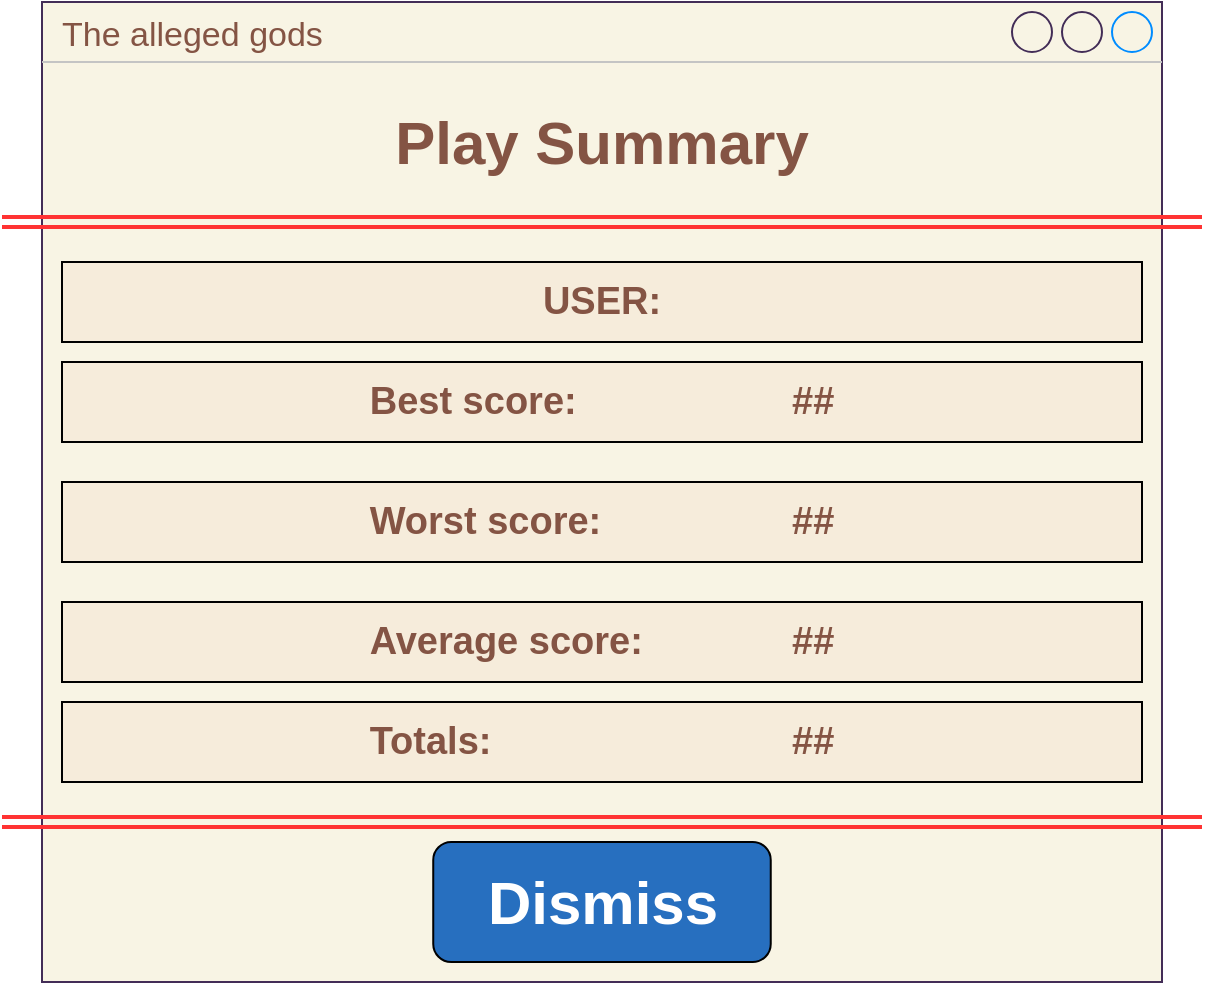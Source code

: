 <mxfile version="24.7.10">
  <diagram name="start GUI" id="iksDxQ5HEGY_t7do6rFN">
    <mxGraphModel dx="1434" dy="772" grid="1" gridSize="10" guides="1" tooltips="1" connect="1" arrows="1" fold="1" page="1" pageScale="1" pageWidth="850" pageHeight="1100" math="0" shadow="0">
      <root>
        <mxCell id="0" />
        <mxCell id="1" style="" parent="0" />
        <mxCell id="JEiM4xDWkNpShPy7EBwu-5" value="&lt;font color=&quot;#845444&quot;&gt;The alleged gods&lt;/font&gt;" style="strokeWidth=1;shadow=0;dashed=0;align=center;html=1;shape=mxgraph.mockup.containers.window;align=left;verticalAlign=top;spacingLeft=8;strokeColor2=#008cff;strokeColor3=#c4c4c4;fontColor=#ffffff;mainText=;fontSize=17;labelBackgroundColor=none;whiteSpace=wrap;fillColor=#F8F4E4;strokeColor=#432D57;" parent="1" vertex="1">
          <mxGeometry x="400" y="70" width="560" height="490" as="geometry" />
        </mxCell>
        <mxCell id="OHxrN1VhGerwC14-gGYA-1" value="USER:" style="rounded=0;whiteSpace=wrap;html=1;fillColor=#F6ECDB;fontColor=#845444;fontSize=19;fontStyle=1;horizontal=1;verticalAlign=middle;align=center;" parent="1" vertex="1">
          <mxGeometry x="410" y="200" width="540" height="40" as="geometry" />
        </mxCell>
        <mxCell id="OHxrN1VhGerwC14-gGYA-5" value="Totals:&lt;span style=&quot;white-space: pre;&quot;&gt;&#x9;&lt;/span&gt;&lt;span style=&quot;white-space: pre;&quot;&gt;&#x9;&lt;/span&gt;&lt;span style=&quot;white-space: pre;&quot;&gt;&#x9;&lt;/span&gt;&lt;span style=&quot;white-space: pre;&quot;&gt;&#x9;&lt;/span&gt;##" style="rounded=0;whiteSpace=wrap;html=1;fillColor=#F6ECDB;fontColor=#845444;fontSize=19;fontStyle=1;horizontal=1;verticalAlign=middle;align=center;" parent="1" vertex="1">
          <mxGeometry x="410" y="420" width="540" height="40" as="geometry" />
        </mxCell>
        <mxCell id="OHxrN1VhGerwC14-gGYA-6" value="Worst score:&amp;nbsp;&lt;span style=&quot;white-space: pre;&quot;&gt;&#x9;&lt;/span&gt;&lt;span style=&quot;white-space: pre;&quot;&gt;&#x9;&lt;/span&gt;&lt;span style=&quot;white-space: pre;&quot;&gt;&#x9;&lt;/span&gt;##" style="rounded=0;whiteSpace=wrap;html=1;fillColor=#F6ECDB;fontColor=#845444;fontSize=19;fontStyle=1;horizontal=1;verticalAlign=middle;align=center;" parent="1" vertex="1">
          <mxGeometry x="410" y="310" width="540" height="40" as="geometry" />
        </mxCell>
        <mxCell id="OHxrN1VhGerwC14-gGYA-7" value="Average score: &lt;span style=&quot;white-space: pre;&quot;&gt;&#x9;&lt;/span&gt;&lt;span style=&quot;white-space: pre;&quot;&gt;&#x9;&lt;/span&gt;##" style="rounded=0;whiteSpace=wrap;html=1;fillColor=#F6ECDB;fontColor=#845444;fontSize=19;fontStyle=1;horizontal=1;verticalAlign=middle;align=center;" parent="1" vertex="1">
          <mxGeometry x="410" y="370" width="540" height="40" as="geometry" />
        </mxCell>
        <mxCell id="OHxrN1VhGerwC14-gGYA-8" value="Best score:&lt;span style=&quot;white-space: pre;&quot;&gt;&#x9;&lt;/span&gt;&lt;span style=&quot;white-space: pre;&quot;&gt;&#x9;&lt;/span&gt;&lt;span style=&quot;white-space: pre;&quot;&gt;&#x9;&lt;/span&gt;##" style="rounded=0;whiteSpace=wrap;html=1;fillColor=#F6ECDB;fontColor=#845444;fontSize=19;fontStyle=1;horizontal=1;verticalAlign=middle;align=center;" parent="1" vertex="1">
          <mxGeometry x="410" y="250" width="540" height="40" as="geometry" />
        </mxCell>
        <mxCell id="JEiM4xDWkNpShPy7EBwu-6" value="Untitled Layer" style="" parent="0" />
        <mxCell id="JEiM4xDWkNpShPy7EBwu-8" value="" style="endArrow=none;html=1;rounded=0;strokeColor=#FF3333;shape=link;strokeWidth=2;" parent="JEiM4xDWkNpShPy7EBwu-6" edge="1">
          <mxGeometry width="50" height="50" relative="1" as="geometry">
            <mxPoint x="380" y="180" as="sourcePoint" />
            <mxPoint x="980" y="180" as="targetPoint" />
          </mxGeometry>
        </mxCell>
        <mxCell id="JEiM4xDWkNpShPy7EBwu-9" value="" style="endArrow=none;html=1;rounded=0;strokeColor=#FF3333;shape=link;strokeWidth=2;" parent="JEiM4xDWkNpShPy7EBwu-6" edge="1">
          <mxGeometry width="50" height="50" relative="1" as="geometry">
            <mxPoint x="380" y="480" as="sourcePoint" />
            <mxPoint x="980" y="480" as="targetPoint" />
          </mxGeometry>
        </mxCell>
        <mxCell id="XhFEnANj9DKwVtLJGlU8-2" value="Untitled Layer" style="" parent="0" />
        <mxCell id="XhFEnANj9DKwVtLJGlU8-17" value="Untitled Layer" style="" parent="0" />
        <mxCell id="XhFEnANj9DKwVtLJGlU8-28" value="&lt;span style=&quot;font-size: 30px;&quot;&gt;&lt;b&gt;&lt;font color=&quot;#845444&quot;&gt;Play Summary&lt;/font&gt;&lt;/b&gt;&lt;/span&gt;" style="text;html=1;align=center;verticalAlign=middle;whiteSpace=wrap;rounded=0;fontColor=#FFFFFF;" parent="XhFEnANj9DKwVtLJGlU8-17" vertex="1">
          <mxGeometry x="410" y="110" width="540" height="60" as="geometry" />
        </mxCell>
        <mxCell id="XhFEnANj9DKwVtLJGlU8-36" value="&lt;b style=&quot;color: rgb(255, 255, 255); font-size: 30px;&quot;&gt;Dismiss&lt;/b&gt;" style="rounded=1;whiteSpace=wrap;html=1;fillColor=#276FBF;strokeColor=#000000;" parent="XhFEnANj9DKwVtLJGlU8-17" vertex="1">
          <mxGeometry x="595.62" y="490" width="168.75" height="60" as="geometry" />
        </mxCell>
        <mxCell id="l0HrfNPzoSizOLaQtWFR-5" value="Untitled Layer" parent="0" />
      </root>
    </mxGraphModel>
  </diagram>
</mxfile>
